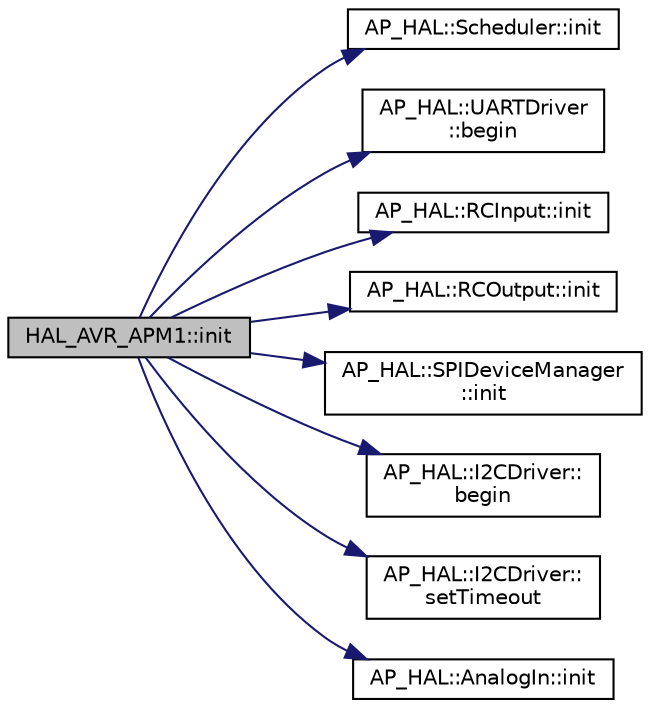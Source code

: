 digraph "HAL_AVR_APM1::init"
{
 // INTERACTIVE_SVG=YES
  edge [fontname="Helvetica",fontsize="10",labelfontname="Helvetica",labelfontsize="10"];
  node [fontname="Helvetica",fontsize="10",shape=record];
  rankdir="LR";
  Node1 [label="HAL_AVR_APM1::init",height=0.2,width=0.4,color="black", fillcolor="grey75", style="filled" fontcolor="black"];
  Node1 -> Node2 [color="midnightblue",fontsize="10",style="solid",fontname="Helvetica"];
  Node2 [label="AP_HAL::Scheduler::init",height=0.2,width=0.4,color="black", fillcolor="white", style="filled",URL="$classAP__HAL_1_1Scheduler.html#a73404760256b0274f21958e334bb3f41"];
  Node1 -> Node3 [color="midnightblue",fontsize="10",style="solid",fontname="Helvetica"];
  Node3 [label="AP_HAL::UARTDriver\l::begin",height=0.2,width=0.4,color="black", fillcolor="white", style="filled",URL="$classAP__HAL_1_1UARTDriver.html#a2a83124757f6f8f6eb4d25b11c9cb97e"];
  Node1 -> Node4 [color="midnightblue",fontsize="10",style="solid",fontname="Helvetica"];
  Node4 [label="AP_HAL::RCInput::init",height=0.2,width=0.4,color="black", fillcolor="white", style="filled",URL="$classAP__HAL_1_1RCInput.html#ac493ee76044b9dc2f5e46f4e8a6f317e"];
  Node1 -> Node5 [color="midnightblue",fontsize="10",style="solid",fontname="Helvetica"];
  Node5 [label="AP_HAL::RCOutput::init",height=0.2,width=0.4,color="black", fillcolor="white", style="filled",URL="$classAP__HAL_1_1RCOutput.html#a5c4d35014aa28bd529e18fed0525638c"];
  Node1 -> Node6 [color="midnightblue",fontsize="10",style="solid",fontname="Helvetica"];
  Node6 [label="AP_HAL::SPIDeviceManager\l::init",height=0.2,width=0.4,color="black", fillcolor="white", style="filled",URL="$classAP__HAL_1_1SPIDeviceManager.html#a81271f8b80957303d0bf0341d97fdaeb"];
  Node1 -> Node7 [color="midnightblue",fontsize="10",style="solid",fontname="Helvetica"];
  Node7 [label="AP_HAL::I2CDriver::\lbegin",height=0.2,width=0.4,color="black", fillcolor="white", style="filled",URL="$classAP__HAL_1_1I2CDriver.html#ac20689a83fe43d22229ea3111bdaf26d"];
  Node1 -> Node8 [color="midnightblue",fontsize="10",style="solid",fontname="Helvetica"];
  Node8 [label="AP_HAL::I2CDriver::\lsetTimeout",height=0.2,width=0.4,color="black", fillcolor="white", style="filled",URL="$classAP__HAL_1_1I2CDriver.html#a555e94982ec704b7538adcf87aae2080"];
  Node1 -> Node9 [color="midnightblue",fontsize="10",style="solid",fontname="Helvetica"];
  Node9 [label="AP_HAL::AnalogIn::init",height=0.2,width=0.4,color="black", fillcolor="white", style="filled",URL="$classAP__HAL_1_1AnalogIn.html#a050b6e10dc6caf8b5ca2e594345e0e06"];
}
